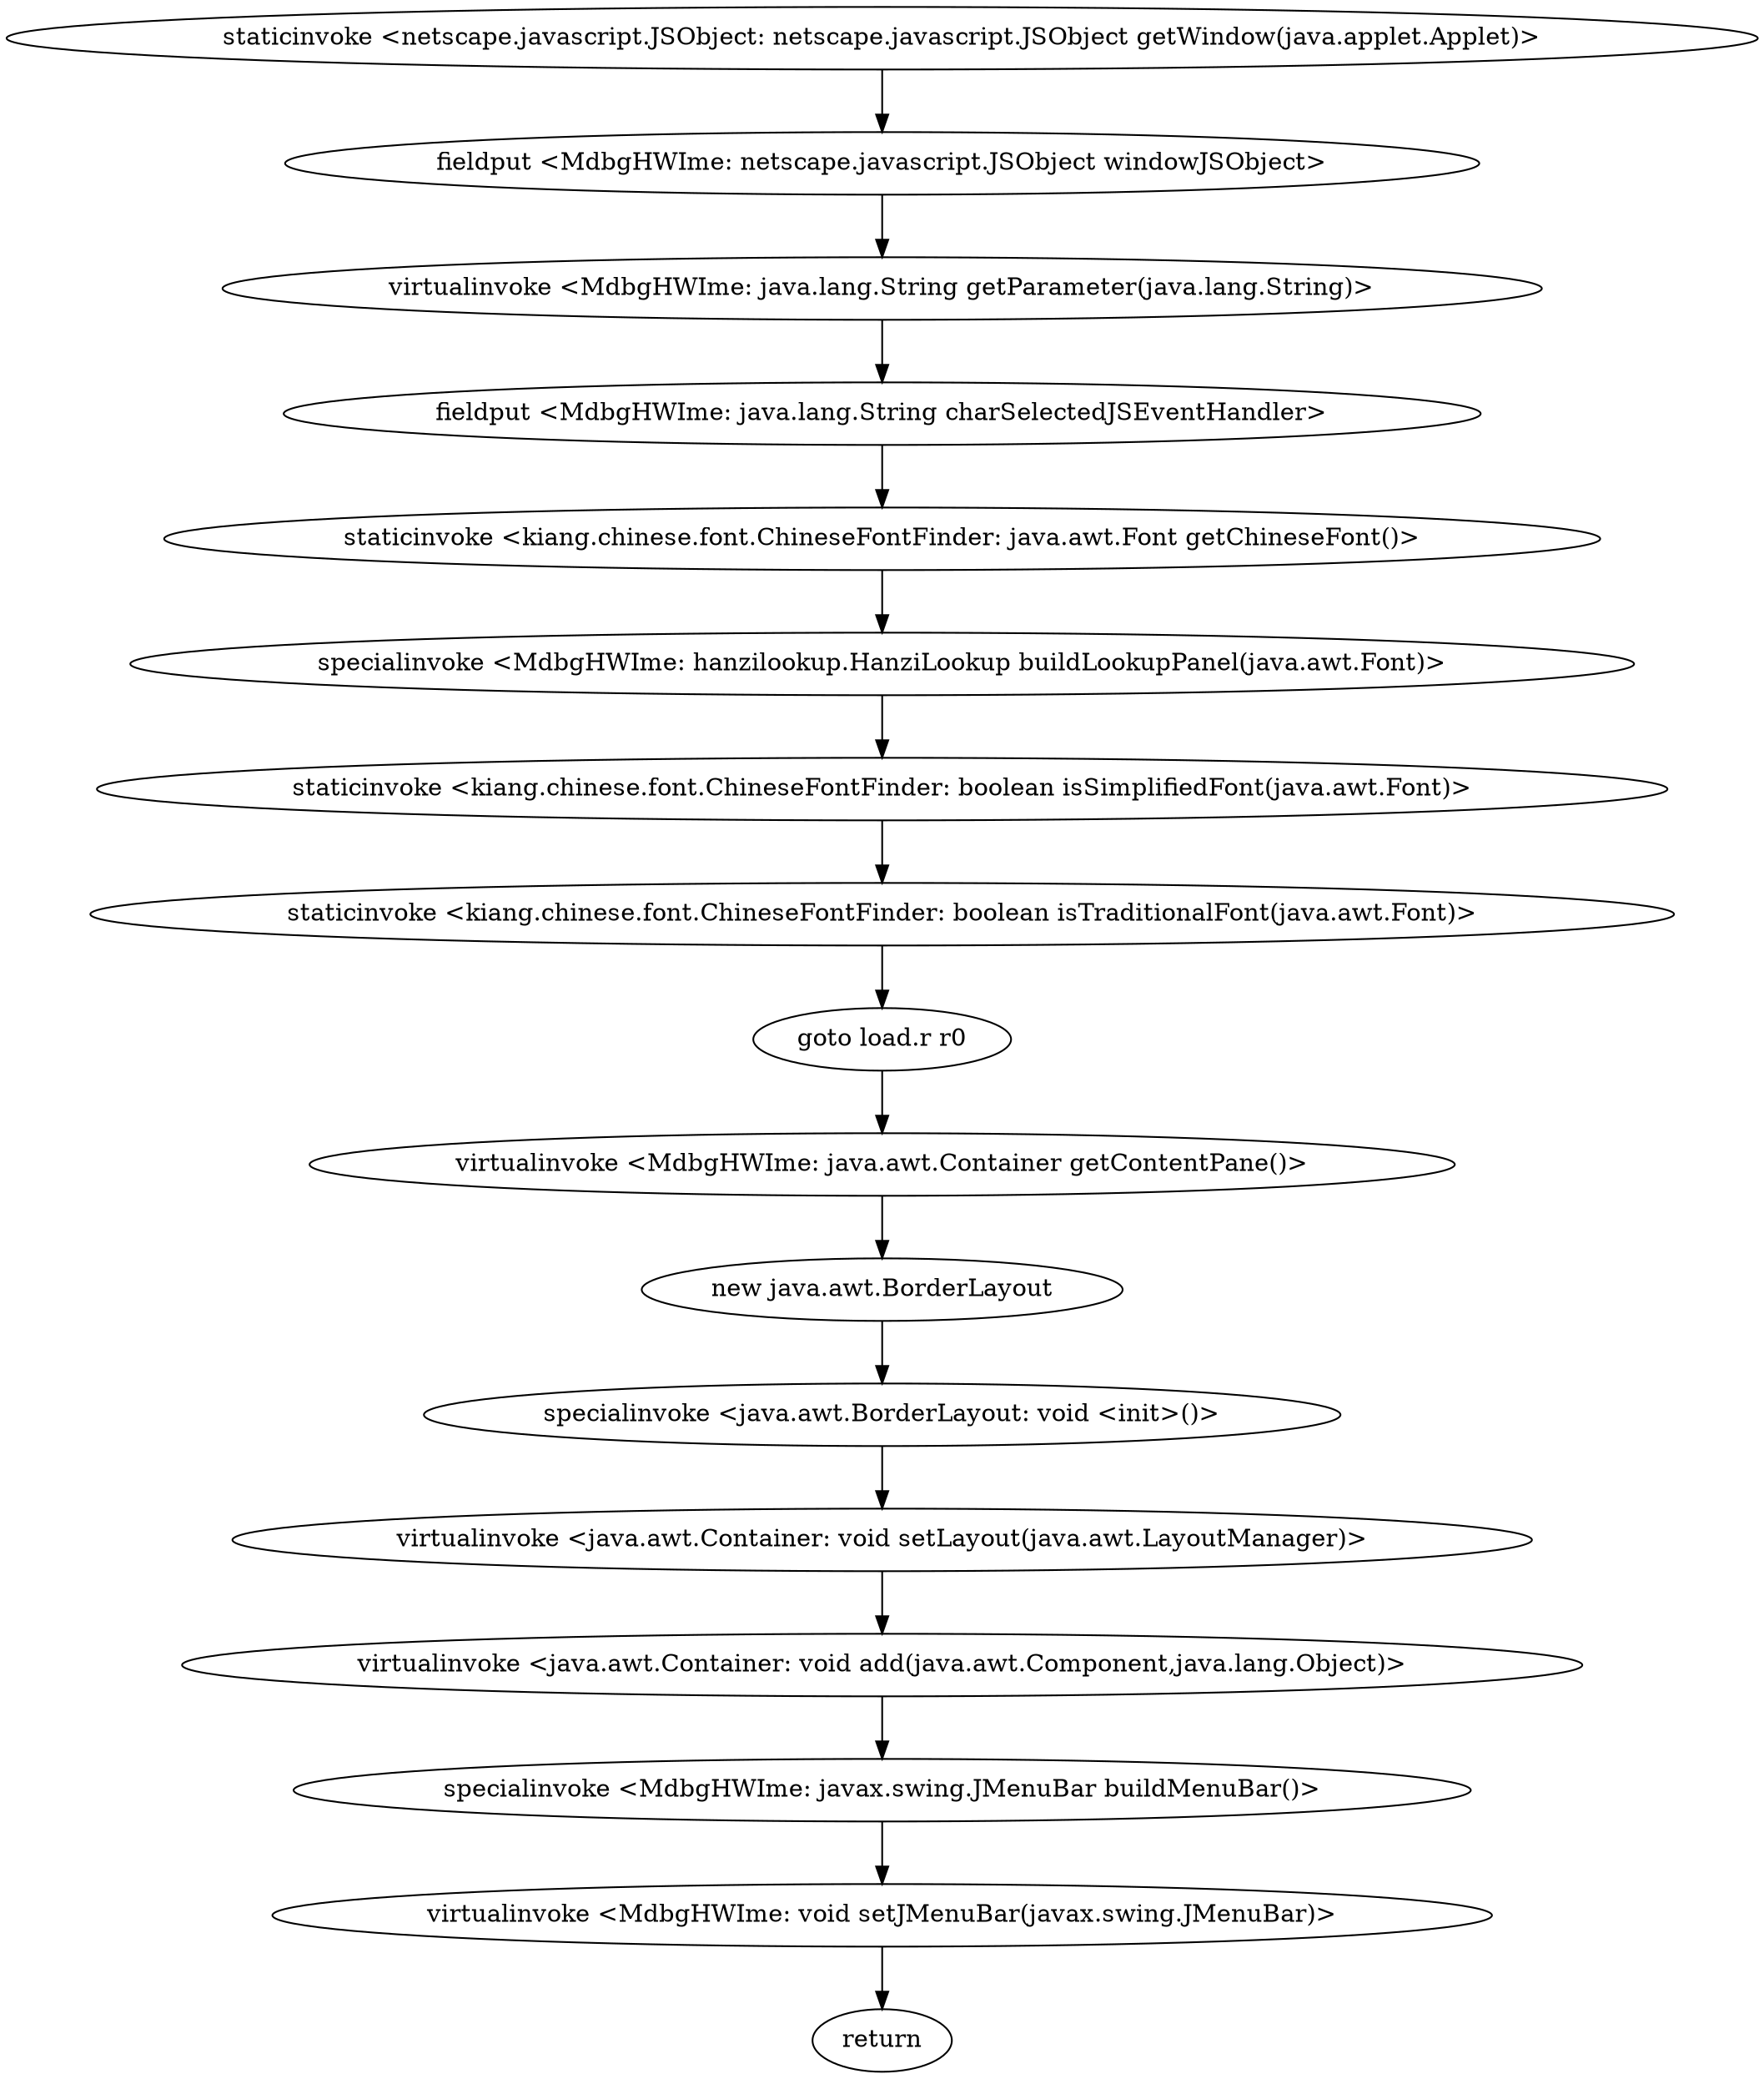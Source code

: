digraph "" {
"staticinvoke <netscape.javascript.JSObject: netscape.javascript.JSObject getWindow(java.applet.Applet)>";
 "staticinvoke <netscape.javascript.JSObject: netscape.javascript.JSObject getWindow(java.applet.Applet)>"->"fieldput <MdbgHWIme: netscape.javascript.JSObject windowJSObject>";
 "fieldput <MdbgHWIme: netscape.javascript.JSObject windowJSObject>"->"virtualinvoke <MdbgHWIme: java.lang.String getParameter(java.lang.String)>";
 "virtualinvoke <MdbgHWIme: java.lang.String getParameter(java.lang.String)>"->"fieldput <MdbgHWIme: java.lang.String charSelectedJSEventHandler>";
 "fieldput <MdbgHWIme: java.lang.String charSelectedJSEventHandler>"->"staticinvoke <kiang.chinese.font.ChineseFontFinder: java.awt.Font getChineseFont()>";
 "staticinvoke <kiang.chinese.font.ChineseFontFinder: java.awt.Font getChineseFont()>"->"specialinvoke <MdbgHWIme: hanzilookup.HanziLookup buildLookupPanel(java.awt.Font)>";
 "specialinvoke <MdbgHWIme: hanzilookup.HanziLookup buildLookupPanel(java.awt.Font)>"->"staticinvoke <kiang.chinese.font.ChineseFontFinder: boolean isSimplifiedFont(java.awt.Font)>";
 "staticinvoke <kiang.chinese.font.ChineseFontFinder: boolean isSimplifiedFont(java.awt.Font)>"->"staticinvoke <kiang.chinese.font.ChineseFontFinder: boolean isTraditionalFont(java.awt.Font)>";
 "staticinvoke <kiang.chinese.font.ChineseFontFinder: boolean isTraditionalFont(java.awt.Font)>"->"goto load.r r0";
 "goto load.r r0"->"virtualinvoke <MdbgHWIme: java.awt.Container getContentPane()>";
 "virtualinvoke <MdbgHWIme: java.awt.Container getContentPane()>"->"new java.awt.BorderLayout";
 "new java.awt.BorderLayout"->"specialinvoke <java.awt.BorderLayout: void <init>()>";
 "specialinvoke <java.awt.BorderLayout: void <init>()>"->"virtualinvoke <java.awt.Container: void setLayout(java.awt.LayoutManager)>";
 "virtualinvoke <java.awt.Container: void setLayout(java.awt.LayoutManager)>"->"virtualinvoke <java.awt.Container: void add(java.awt.Component,java.lang.Object)>";
 "virtualinvoke <java.awt.Container: void add(java.awt.Component,java.lang.Object)>"->"specialinvoke <MdbgHWIme: javax.swing.JMenuBar buildMenuBar()>";
 "specialinvoke <MdbgHWIme: javax.swing.JMenuBar buildMenuBar()>"->"virtualinvoke <MdbgHWIme: void setJMenuBar(javax.swing.JMenuBar)>";
 "virtualinvoke <MdbgHWIme: void setJMenuBar(javax.swing.JMenuBar)>"->"return";
}
